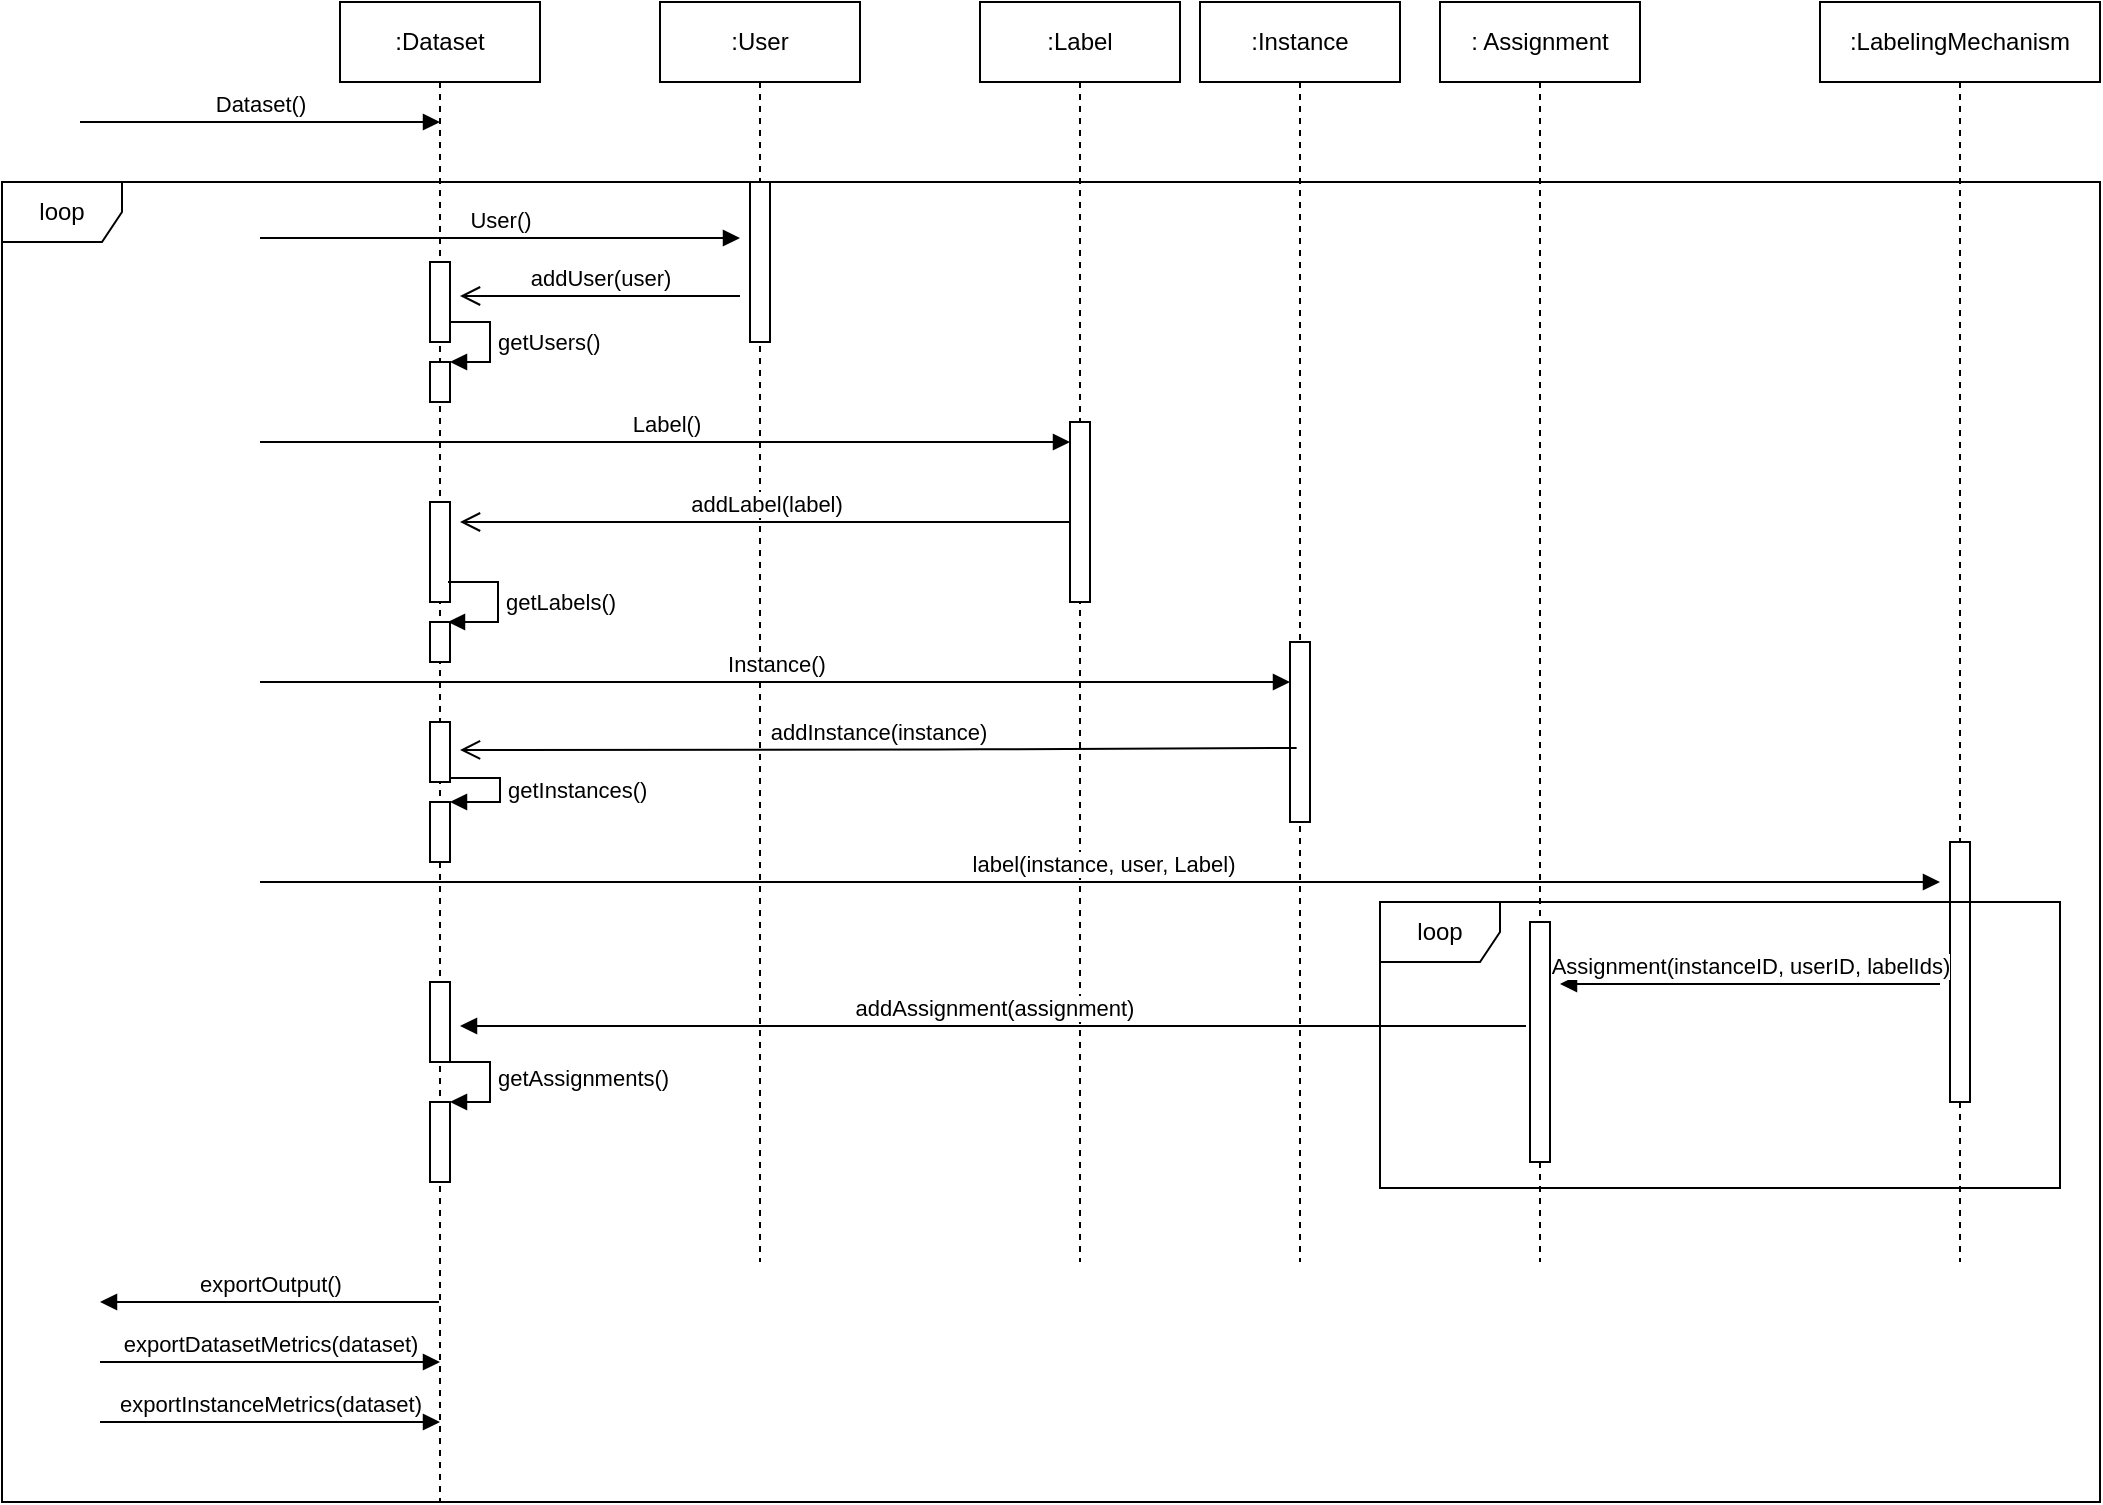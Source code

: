 <mxfile version="13.10.4" type="device" pages="3"><diagram id="9dPjUgYTIQTbo6qA7WZs" name="Page-1"><mxGraphModel dx="1261" dy="883" grid="1" gridSize="10" guides="1" tooltips="1" connect="1" arrows="1" fold="1" page="1" pageScale="1" pageWidth="1169" pageHeight="827" math="0" shadow="0"><root><mxCell id="0"/><mxCell id="1" parent="0"/><mxCell id="OOHhGKShpfTotXQ9TviX-38" value=":Dataset" style="shape=umlLifeline;perimeter=lifelinePerimeter;whiteSpace=wrap;html=1;container=1;collapsible=0;recursiveResize=0;outlineConnect=0;" parent="1" vertex="1"><mxGeometry x="229" y="40" width="100" height="750" as="geometry"/></mxCell><mxCell id="OOHhGKShpfTotXQ9TviX-39" value="" style="html=1;points=[];perimeter=orthogonalPerimeter;" parent="OOHhGKShpfTotXQ9TviX-38" vertex="1"><mxGeometry x="45" y="130" width="10" height="40" as="geometry"/></mxCell><mxCell id="OOHhGKShpfTotXQ9TviX-40" value="" style="html=1;points=[];perimeter=orthogonalPerimeter;" parent="OOHhGKShpfTotXQ9TviX-38" vertex="1"><mxGeometry x="45" y="250" width="10" height="50" as="geometry"/></mxCell><mxCell id="OOHhGKShpfTotXQ9TviX-41" value="" style="html=1;points=[];perimeter=orthogonalPerimeter;" parent="OOHhGKShpfTotXQ9TviX-38" vertex="1"><mxGeometry x="45" y="180" width="10" height="20" as="geometry"/></mxCell><mxCell id="OOHhGKShpfTotXQ9TviX-42" value="getUsers()" style="edgeStyle=orthogonalEdgeStyle;html=1;align=left;spacingLeft=2;endArrow=block;rounded=0;entryX=1;entryY=0;" parent="OOHhGKShpfTotXQ9TviX-38" target="OOHhGKShpfTotXQ9TviX-41" edge="1"><mxGeometry relative="1" as="geometry"><mxPoint x="55" y="160" as="sourcePoint"/><Array as="points"><mxPoint x="75" y="160"/></Array></mxGeometry></mxCell><mxCell id="OOHhGKShpfTotXQ9TviX-43" value="" style="html=1;points=[];perimeter=orthogonalPerimeter;" parent="OOHhGKShpfTotXQ9TviX-38" vertex="1"><mxGeometry x="45" y="310" width="10" height="20" as="geometry"/></mxCell><mxCell id="OOHhGKShpfTotXQ9TviX-44" value="" style="html=1;points=[];perimeter=orthogonalPerimeter;" parent="OOHhGKShpfTotXQ9TviX-38" vertex="1"><mxGeometry x="45" y="360" width="10" height="30" as="geometry"/></mxCell><mxCell id="OOHhGKShpfTotXQ9TviX-45" value="" style="html=1;points=[];perimeter=orthogonalPerimeter;" parent="OOHhGKShpfTotXQ9TviX-38" vertex="1"><mxGeometry x="45" y="400" width="10" height="30" as="geometry"/></mxCell><mxCell id="OOHhGKShpfTotXQ9TviX-46" value="getInstances()" style="edgeStyle=orthogonalEdgeStyle;html=1;align=left;spacingLeft=2;endArrow=block;rounded=0;entryX=1;entryY=0;" parent="OOHhGKShpfTotXQ9TviX-38" target="OOHhGKShpfTotXQ9TviX-45" edge="1"><mxGeometry relative="1" as="geometry"><mxPoint x="55" y="388" as="sourcePoint"/><Array as="points"><mxPoint x="80" y="388"/><mxPoint x="80" y="400"/></Array></mxGeometry></mxCell><mxCell id="OOHhGKShpfTotXQ9TviX-47" value="" style="html=1;points=[];perimeter=orthogonalPerimeter;" parent="OOHhGKShpfTotXQ9TviX-38" vertex="1"><mxGeometry x="45" y="490" width="10" height="40" as="geometry"/></mxCell><mxCell id="OOHhGKShpfTotXQ9TviX-48" value="" style="html=1;points=[];perimeter=orthogonalPerimeter;" parent="OOHhGKShpfTotXQ9TviX-38" vertex="1"><mxGeometry x="45" y="550" width="10" height="40" as="geometry"/></mxCell><mxCell id="OOHhGKShpfTotXQ9TviX-49" value="getAssignments()" style="edgeStyle=orthogonalEdgeStyle;html=1;align=left;spacingLeft=2;endArrow=block;rounded=0;entryX=1;entryY=0;" parent="OOHhGKShpfTotXQ9TviX-38" target="OOHhGKShpfTotXQ9TviX-48" edge="1"><mxGeometry relative="1" as="geometry"><mxPoint x="50" y="530" as="sourcePoint"/><Array as="points"><mxPoint x="75" y="530"/></Array></mxGeometry></mxCell><mxCell id="OOHhGKShpfTotXQ9TviX-50" value=":User" style="shape=umlLifeline;perimeter=lifelinePerimeter;whiteSpace=wrap;html=1;container=1;collapsible=0;recursiveResize=0;outlineConnect=0;" parent="1" vertex="1"><mxGeometry x="389" y="40" width="100" height="630" as="geometry"/></mxCell><mxCell id="OOHhGKShpfTotXQ9TviX-51" value="" style="html=1;points=[];perimeter=orthogonalPerimeter;" parent="OOHhGKShpfTotXQ9TviX-50" vertex="1"><mxGeometry x="45" y="90" width="10" height="80" as="geometry"/></mxCell><mxCell id="OOHhGKShpfTotXQ9TviX-52" value=":Label" style="shape=umlLifeline;perimeter=lifelinePerimeter;whiteSpace=wrap;html=1;container=1;collapsible=0;recursiveResize=0;outlineConnect=0;" parent="1" vertex="1"><mxGeometry x="549" y="40" width="100" height="630" as="geometry"/></mxCell><mxCell id="OOHhGKShpfTotXQ9TviX-53" value="" style="html=1;points=[];perimeter=orthogonalPerimeter;" parent="OOHhGKShpfTotXQ9TviX-52" vertex="1"><mxGeometry x="45" y="210" width="10" height="90" as="geometry"/></mxCell><mxCell id="OOHhGKShpfTotXQ9TviX-54" value=":Instance" style="shape=umlLifeline;perimeter=lifelinePerimeter;whiteSpace=wrap;html=1;container=1;collapsible=0;recursiveResize=0;outlineConnect=0;" parent="1" vertex="1"><mxGeometry x="659" y="40" width="100" height="630" as="geometry"/></mxCell><mxCell id="OOHhGKShpfTotXQ9TviX-55" value="Instance()" style="html=1;verticalAlign=bottom;endArrow=block;entryX=0;entryY=0;" parent="OOHhGKShpfTotXQ9TviX-54" edge="1"><mxGeometry relative="1" as="geometry"><mxPoint x="-470" y="340" as="sourcePoint"/><mxPoint x="45" y="340" as="targetPoint"/></mxGeometry></mxCell><mxCell id="OOHhGKShpfTotXQ9TviX-56" value="" style="html=1;points=[];perimeter=orthogonalPerimeter;" parent="OOHhGKShpfTotXQ9TviX-54" vertex="1"><mxGeometry x="45" y="320" width="10" height="90" as="geometry"/></mxCell><mxCell id="OOHhGKShpfTotXQ9TviX-57" value=": Assignment" style="shape=umlLifeline;perimeter=lifelinePerimeter;whiteSpace=wrap;html=1;container=1;collapsible=0;recursiveResize=0;outlineConnect=0;" parent="1" vertex="1"><mxGeometry x="779" y="40" width="100" height="630" as="geometry"/></mxCell><mxCell id="OOHhGKShpfTotXQ9TviX-58" value="" style="html=1;points=[];perimeter=orthogonalPerimeter;" parent="OOHhGKShpfTotXQ9TviX-57" vertex="1"><mxGeometry x="45" y="460" width="10" height="120" as="geometry"/></mxCell><mxCell id="OOHhGKShpfTotXQ9TviX-59" value=":LabelingMechanism" style="shape=umlLifeline;perimeter=lifelinePerimeter;whiteSpace=wrap;html=1;container=1;collapsible=0;recursiveResize=0;outlineConnect=0;" parent="1" vertex="1"><mxGeometry x="969" y="40" width="140" height="630" as="geometry"/></mxCell><mxCell id="OOHhGKShpfTotXQ9TviX-60" value="" style="html=1;points=[];perimeter=orthogonalPerimeter;" parent="OOHhGKShpfTotXQ9TviX-59" vertex="1"><mxGeometry x="65" y="420" width="10" height="130" as="geometry"/></mxCell><mxCell id="OOHhGKShpfTotXQ9TviX-61" value="Dataset()" style="html=1;verticalAlign=bottom;endArrow=block;" parent="1" edge="1"><mxGeometry width="80" relative="1" as="geometry"><mxPoint x="99" y="100" as="sourcePoint"/><mxPoint x="279" y="100" as="targetPoint"/></mxGeometry></mxCell><mxCell id="OOHhGKShpfTotXQ9TviX-62" value="addUser(user)" style="html=1;verticalAlign=bottom;endArrow=open;endSize=8;exitX=0;exitY=0.95;" parent="1" edge="1"><mxGeometry relative="1" as="geometry"><mxPoint x="289" y="187" as="targetPoint"/><mxPoint x="429" y="187" as="sourcePoint"/></mxGeometry></mxCell><mxCell id="OOHhGKShpfTotXQ9TviX-63" value="Label()" style="html=1;verticalAlign=bottom;endArrow=block;entryX=0;entryY=0;" parent="1" edge="1"><mxGeometry relative="1" as="geometry"><mxPoint x="189" y="260" as="sourcePoint"/><mxPoint x="594" y="260" as="targetPoint"/></mxGeometry></mxCell><mxCell id="OOHhGKShpfTotXQ9TviX-64" value="addLabel(label)" style="html=1;verticalAlign=bottom;endArrow=open;endSize=8;exitX=0;exitY=0.95;" parent="1" edge="1"><mxGeometry relative="1" as="geometry"><mxPoint x="289" y="300" as="targetPoint"/><mxPoint x="594" y="300" as="sourcePoint"/></mxGeometry></mxCell><mxCell id="OOHhGKShpfTotXQ9TviX-65" value="User()" style="html=1;verticalAlign=bottom;endArrow=block;entryX=0;entryY=0;" parent="1" edge="1"><mxGeometry relative="1" as="geometry"><mxPoint x="189" y="158" as="sourcePoint"/><mxPoint x="429" y="158" as="targetPoint"/></mxGeometry></mxCell><mxCell id="OOHhGKShpfTotXQ9TviX-66" value="addInstance(instance)" style="html=1;verticalAlign=bottom;endArrow=open;endSize=8;exitX=-0.167;exitY=0.87;exitDx=0;exitDy=0;exitPerimeter=0;" parent="1" edge="1"><mxGeometry relative="1" as="geometry"><mxPoint x="289" y="414" as="targetPoint"/><mxPoint x="707.33" y="413.0" as="sourcePoint"/><Array as="points"><mxPoint x="539" y="413.7"/></Array></mxGeometry></mxCell><mxCell id="OOHhGKShpfTotXQ9TviX-67" value="addAssignment(assignment)" style="html=1;verticalAlign=bottom;endArrow=block;" parent="1" edge="1"><mxGeometry width="80" relative="1" as="geometry"><mxPoint x="822" y="552" as="sourcePoint"/><mxPoint x="289" y="552" as="targetPoint"/><Array as="points"><mxPoint x="692" y="552"/></Array></mxGeometry></mxCell><mxCell id="OOHhGKShpfTotXQ9TviX-68" value="&amp;nbsp;label(instance, user, Label)" style="html=1;verticalAlign=bottom;endArrow=block;" parent="1" edge="1"><mxGeometry width="80" relative="1" as="geometry"><mxPoint x="189" y="480" as="sourcePoint"/><mxPoint x="1029" y="480" as="targetPoint"/></mxGeometry></mxCell><mxCell id="OOHhGKShpfTotXQ9TviX-69" value="Assignment(instanceID, userID, labelIds)" style="html=1;verticalAlign=bottom;endArrow=block;" parent="1" edge="1"><mxGeometry width="80" relative="1" as="geometry"><mxPoint x="1029" y="531" as="sourcePoint"/><mxPoint x="839" y="531" as="targetPoint"/></mxGeometry></mxCell><mxCell id="OOHhGKShpfTotXQ9TviX-70" value="exportOutput()" style="html=1;verticalAlign=bottom;endArrow=block;" parent="1" source="OOHhGKShpfTotXQ9TviX-38" edge="1"><mxGeometry width="80" relative="1" as="geometry"><mxPoint x="59" y="690" as="sourcePoint"/><mxPoint x="109" y="690" as="targetPoint"/></mxGeometry></mxCell><mxCell id="OOHhGKShpfTotXQ9TviX-71" value="loop" style="shape=umlFrame;whiteSpace=wrap;html=1;" parent="1" vertex="1"><mxGeometry x="749" y="490" width="340" height="143" as="geometry"/></mxCell><mxCell id="OOHhGKShpfTotXQ9TviX-72" value="loop" style="shape=umlFrame;whiteSpace=wrap;html=1;" parent="1" vertex="1"><mxGeometry x="60" y="130" width="1049" height="660" as="geometry"/></mxCell><mxCell id="OOHhGKShpfTotXQ9TviX-73" value="getLabels()" style="edgeStyle=orthogonalEdgeStyle;html=1;align=left;spacingLeft=2;endArrow=block;rounded=0;" parent="1" edge="1"><mxGeometry relative="1" as="geometry"><mxPoint x="283" y="330" as="sourcePoint"/><Array as="points"><mxPoint x="308" y="330"/></Array><mxPoint x="283" y="350" as="targetPoint"/></mxGeometry></mxCell><mxCell id="OOHhGKShpfTotXQ9TviX-74" value="exportDatasetMetrics(dataset)" style="html=1;verticalAlign=bottom;endArrow=block;" parent="1" edge="1"><mxGeometry width="80" relative="1" as="geometry"><mxPoint x="109" y="720" as="sourcePoint"/><mxPoint x="279" y="720" as="targetPoint"/></mxGeometry></mxCell><mxCell id="OOHhGKShpfTotXQ9TviX-75" value="exportInstanceMetrics(dataset)" style="html=1;verticalAlign=bottom;endArrow=block;" parent="1" edge="1"><mxGeometry width="80" relative="1" as="geometry"><mxPoint x="109" y="750" as="sourcePoint"/><mxPoint x="279" y="750" as="targetPoint"/></mxGeometry></mxCell></root></mxGraphModel></diagram><diagram name="Domain_model" id="gpUR_StP4QTeDaftdd7j"><mxGraphModel dx="1422" dy="862" grid="1" gridSize="10" guides="1" tooltips="1" connect="1" arrows="1" fold="1" page="1" pageScale="1" pageWidth="850" pageHeight="1100" math="0" shadow="0"><root><mxCell id="ldyDw0QrChfP5AeJFgiy-0"/><mxCell id="ldyDw0QrChfP5AeJFgiy-1" parent="ldyDw0QrChfP5AeJFgiy-0"/><mxCell id="KWa6QwJ_CQJyED0c37fV-12" value="DOMAIN MODEL" style="text;html=1;strokeColor=none;fillColor=none;align=center;verticalAlign=middle;whiteSpace=wrap;rounded=0;fontSize=39;" parent="ldyDw0QrChfP5AeJFgiy-1" vertex="1"><mxGeometry x="243" y="70" width="365" height="60" as="geometry"/></mxCell><mxCell id="IYoVyItvECu_dC7vG1Fn-0" value="&lt;p style=&quot;margin: 0px ; margin-top: 4px ; text-align: center&quot;&gt;&lt;b&gt;Dataset&lt;/b&gt;&lt;/p&gt;&lt;hr size=&quot;1&quot;&gt;&lt;p style=&quot;margin: 0px ; margin-left: 4px&quot;&gt;id&lt;/p&gt;&lt;p style=&quot;margin: 0px ; margin-left: 4px&quot;&gt;name&lt;br&gt;..&lt;/p&gt;&lt;p style=&quot;margin: 0px ; margin-left: 4px&quot;&gt;&lt;br&gt;&lt;/p&gt;" style="verticalAlign=top;align=left;overflow=fill;fontSize=12;fontFamily=Helvetica;html=1;" vertex="1" parent="ldyDw0QrChfP5AeJFgiy-1"><mxGeometry x="622" y="302.5" width="150" height="77.5" as="geometry"/></mxCell><mxCell id="IYoVyItvECu_dC7vG1Fn-1" value="&lt;p style=&quot;margin: 0px ; margin-top: 4px ; text-align: center&quot;&gt;&lt;b&gt;ClassLabel&lt;/b&gt;&lt;/p&gt;&lt;hr size=&quot;1&quot;&gt;&lt;p style=&quot;margin: 0px ; margin-left: 4px&quot;&gt;id&lt;/p&gt;&lt;p style=&quot;margin: 0px ; margin-left: 4px&quot;&gt;..&lt;/p&gt;&lt;p style=&quot;margin: 0px ; margin-left: 4px&quot;&gt;&lt;br&gt;&lt;/p&gt;" style="verticalAlign=top;align=left;overflow=fill;fontSize=12;fontFamily=Helvetica;html=1;" vertex="1" parent="ldyDw0QrChfP5AeJFgiy-1"><mxGeometry x="332" y="320" width="150" height="60" as="geometry"/></mxCell><mxCell id="IYoVyItvECu_dC7vG1Fn-2" value="&lt;p style=&quot;margin: 0px ; margin-top: 4px ; text-align: center&quot;&gt;&lt;b&gt;Instance&lt;/b&gt;&lt;/p&gt;&lt;hr size=&quot;1&quot;&gt;&lt;p style=&quot;margin: 0px ; margin-left: 4px&quot;&gt;id&lt;br&gt;&lt;/p&gt;&lt;p style=&quot;margin: 0px ; margin-left: 4px&quot;&gt;..&lt;/p&gt;" style="verticalAlign=top;align=left;overflow=fill;fontSize=12;fontFamily=Helvetica;html=1;" vertex="1" parent="ldyDw0QrChfP5AeJFgiy-1"><mxGeometry x="332" y="410" width="150" height="60" as="geometry"/></mxCell><mxCell id="IYoVyItvECu_dC7vG1Fn-3" value="&lt;p style=&quot;margin: 0px ; margin-top: 4px ; text-align: center&quot;&gt;&lt;b&gt;Assignment&lt;/b&gt;&lt;/p&gt;&lt;hr size=&quot;1&quot;&gt;&lt;p style=&quot;margin: 0px ; margin-left: 4px&quot;&gt;instanceId&lt;/p&gt;&lt;p style=&quot;margin: 0px ; margin-left: 4px&quot;&gt;classLabelIds&lt;/p&gt;&lt;p style=&quot;margin: 0px ; margin-left: 4px&quot;&gt;userId&lt;/p&gt;&lt;p style=&quot;margin: 0px ; margin-left: 4px&quot;&gt;..&lt;/p&gt;" style="verticalAlign=top;align=left;overflow=fill;fontSize=12;fontFamily=Helvetica;html=1;" vertex="1" parent="ldyDw0QrChfP5AeJFgiy-1"><mxGeometry x="78" y="320" width="150" height="90" as="geometry"/></mxCell><mxCell id="IYoVyItvECu_dC7vG1Fn-4" value="&lt;p style=&quot;margin: 0px ; margin-top: 4px ; text-align: center&quot;&gt;&lt;b&gt;User&lt;/b&gt;&lt;/p&gt;&lt;hr size=&quot;1&quot;&gt;&lt;p style=&quot;margin: 0px ; margin-left: 4px&quot;&gt;id&lt;/p&gt;&lt;p style=&quot;margin: 0px ; margin-left: 4px&quot;&gt;name&lt;/p&gt;&lt;p style=&quot;margin: 0px ; margin-left: 4px&quot;&gt;..&lt;/p&gt;&lt;p style=&quot;margin: 0px ; margin-left: 4px&quot;&gt;&lt;br&gt;&lt;/p&gt;" style="verticalAlign=top;align=left;overflow=fill;fontSize=12;fontFamily=Helvetica;html=1;" vertex="1" parent="ldyDw0QrChfP5AeJFgiy-1"><mxGeometry x="332" y="190" width="150" height="80" as="geometry"/></mxCell><mxCell id="IYoVyItvECu_dC7vG1Fn-5" value="has" style="endArrow=none;html=1;fontSize=16;exitX=1;exitY=0.5;exitDx=0;exitDy=0;entryX=0;entryY=0.75;entryDx=0;entryDy=0;" edge="1" parent="ldyDw0QrChfP5AeJFgiy-1" source="IYoVyItvECu_dC7vG1Fn-3" target="IYoVyItvECu_dC7vG1Fn-1"><mxGeometry width="50" height="50" relative="1" as="geometry"><mxPoint x="432" y="490" as="sourcePoint"/><mxPoint x="482" y="440" as="targetPoint"/></mxGeometry></mxCell><mxCell id="IYoVyItvECu_dC7vG1Fn-6" value="labels" style="endArrow=none;html=1;fontSize=14;exitX=0;exitY=0.5;exitDx=0;exitDy=0;entryX=0.5;entryY=0;entryDx=0;entryDy=0;" edge="1" parent="ldyDw0QrChfP5AeJFgiy-1" source="IYoVyItvECu_dC7vG1Fn-4" target="IYoVyItvECu_dC7vG1Fn-3"><mxGeometry width="50" height="50" relative="1" as="geometry"><mxPoint x="432" y="490" as="sourcePoint"/><mxPoint x="132" y="243" as="targetPoint"/><Array as="points"><mxPoint x="153" y="230"/></Array></mxGeometry></mxCell><mxCell id="IYoVyItvECu_dC7vG1Fn-7" value="has" style="endArrow=none;html=1;fontSize=16;entryX=0.5;entryY=1;entryDx=0;entryDy=0;exitX=0;exitY=0.5;exitDx=0;exitDy=0;" edge="1" parent="ldyDw0QrChfP5AeJFgiy-1" source="IYoVyItvECu_dC7vG1Fn-2" target="IYoVyItvECu_dC7vG1Fn-3"><mxGeometry width="50" height="50" relative="1" as="geometry"><mxPoint x="322" y="440" as="sourcePoint"/><mxPoint x="482" y="440" as="targetPoint"/><Array as="points"><mxPoint x="153" y="440"/></Array></mxGeometry></mxCell><mxCell id="IYoVyItvECu_dC7vG1Fn-8" value="contains" style="endArrow=none;html=1;fontSize=14;entryX=0.007;entryY=0.613;entryDx=0;entryDy=0;exitX=1;exitY=0.5;exitDx=0;exitDy=0;entryPerimeter=0;" edge="1" parent="ldyDw0QrChfP5AeJFgiy-1" source="IYoVyItvECu_dC7vG1Fn-1" target="IYoVyItvECu_dC7vG1Fn-0"><mxGeometry width="50" height="50" relative="1" as="geometry"><mxPoint x="432" y="490" as="sourcePoint"/><mxPoint x="482" y="440" as="targetPoint"/></mxGeometry></mxCell><mxCell id="IYoVyItvECu_dC7vG1Fn-9" value="contains" style="endArrow=none;html=1;fontSize=14;entryX=1;entryY=0.25;entryDx=0;entryDy=0;exitX=0.5;exitY=0;exitDx=0;exitDy=0;" edge="1" parent="ldyDw0QrChfP5AeJFgiy-1" source="IYoVyItvECu_dC7vG1Fn-0" target="IYoVyItvECu_dC7vG1Fn-4"><mxGeometry width="50" height="50" relative="1" as="geometry"><mxPoint x="822" y="240" as="sourcePoint"/><mxPoint x="482" y="440" as="targetPoint"/><Array as="points"><mxPoint x="697" y="210"/></Array></mxGeometry></mxCell><mxCell id="IYoVyItvECu_dC7vG1Fn-10" value="contains" style="endArrow=none;html=1;fontSize=14;exitX=1;exitY=0.75;exitDx=0;exitDy=0;entryX=0.5;entryY=1;entryDx=0;entryDy=0;" edge="1" parent="ldyDw0QrChfP5AeJFgiy-1" source="IYoVyItvECu_dC7vG1Fn-2" target="IYoVyItvECu_dC7vG1Fn-0"><mxGeometry width="50" height="50" relative="1" as="geometry"><mxPoint x="432" y="490" as="sourcePoint"/><mxPoint x="802" y="773" as="targetPoint"/><Array as="points"><mxPoint x="697" y="455"/></Array></mxGeometry></mxCell><mxCell id="IYoVyItvECu_dC7vG1Fn-11" value="1" style="text;html=1;strokeColor=none;fillColor=none;align=center;verticalAlign=middle;whiteSpace=wrap;rounded=0;fontSize=14;" vertex="1" parent="ldyDw0QrChfP5AeJFgiy-1"><mxGeometry x="303" y="420" width="40" height="20" as="geometry"/></mxCell><mxCell id="IYoVyItvECu_dC7vG1Fn-12" value="*" style="text;html=1;strokeColor=none;fillColor=none;align=center;verticalAlign=middle;whiteSpace=wrap;rounded=0;fontSize=14;" vertex="1" parent="ldyDw0QrChfP5AeJFgiy-1"><mxGeometry x="142" y="410" width="40" height="20" as="geometry"/></mxCell><mxCell id="IYoVyItvECu_dC7vG1Fn-13" value="1" style="text;html=1;strokeColor=none;fillColor=none;align=center;verticalAlign=middle;whiteSpace=wrap;rounded=0;fontSize=14;" vertex="1" parent="ldyDw0QrChfP5AeJFgiy-1"><mxGeometry x="300" y="230" width="40" height="20" as="geometry"/></mxCell><mxCell id="IYoVyItvECu_dC7vG1Fn-14" value="*" style="text;html=1;strokeColor=none;fillColor=none;align=center;verticalAlign=middle;whiteSpace=wrap;rounded=0;fontSize=14;" vertex="1" parent="ldyDw0QrChfP5AeJFgiy-1"><mxGeometry x="142" y="300" width="40" height="20" as="geometry"/></mxCell><mxCell id="IYoVyItvECu_dC7vG1Fn-15" value="*" style="text;html=1;strokeColor=none;fillColor=none;align=center;verticalAlign=middle;whiteSpace=wrap;rounded=0;fontSize=14;" vertex="1" parent="ldyDw0QrChfP5AeJFgiy-1"><mxGeometry x="220" y="348.25" width="40" height="20" as="geometry"/></mxCell><mxCell id="IYoVyItvECu_dC7vG1Fn-16" value="*" style="text;html=1;strokeColor=none;fillColor=none;align=center;verticalAlign=middle;whiteSpace=wrap;rounded=0;fontSize=14;" vertex="1" parent="ldyDw0QrChfP5AeJFgiy-1"><mxGeometry x="303" y="347.25" width="40" height="20" as="geometry"/></mxCell><mxCell id="IYoVyItvECu_dC7vG1Fn-17" value="*" style="text;html=1;strokeColor=none;fillColor=none;align=center;verticalAlign=middle;whiteSpace=wrap;rounded=0;fontSize=14;" vertex="1" parent="ldyDw0QrChfP5AeJFgiy-1"><mxGeometry x="472" y="331.25" width="40" height="20" as="geometry"/></mxCell><mxCell id="IYoVyItvECu_dC7vG1Fn-18" value="1" style="text;html=1;strokeColor=none;fillColor=none;align=center;verticalAlign=middle;whiteSpace=wrap;rounded=0;fontSize=14;" vertex="1" parent="ldyDw0QrChfP5AeJFgiy-1"><mxGeometry x="590" y="327.25" width="40" height="20" as="geometry"/></mxCell><mxCell id="IYoVyItvECu_dC7vG1Fn-19" value="1" style="text;html=1;strokeColor=none;fillColor=none;align=center;verticalAlign=middle;whiteSpace=wrap;rounded=0;fontSize=14;" vertex="1" parent="ldyDw0QrChfP5AeJFgiy-1"><mxGeometry x="662" y="382" width="40" height="20" as="geometry"/></mxCell><mxCell id="IYoVyItvECu_dC7vG1Fn-20" value="*" style="text;html=1;strokeColor=none;fillColor=none;align=center;verticalAlign=middle;whiteSpace=wrap;rounded=0;fontSize=14;" vertex="1" parent="ldyDw0QrChfP5AeJFgiy-1"><mxGeometry x="472" y="436" width="40" height="20" as="geometry"/></mxCell><mxCell id="IYoVyItvECu_dC7vG1Fn-21" value="1" style="text;html=1;strokeColor=none;fillColor=none;align=center;verticalAlign=middle;whiteSpace=wrap;rounded=0;fontSize=14;" vertex="1" parent="ldyDw0QrChfP5AeJFgiy-1"><mxGeometry x="662" y="280" width="40" height="20" as="geometry"/></mxCell><mxCell id="IYoVyItvECu_dC7vG1Fn-22" value="*" style="text;html=1;strokeColor=none;fillColor=none;align=center;verticalAlign=middle;whiteSpace=wrap;rounded=0;fontSize=14;" vertex="1" parent="ldyDw0QrChfP5AeJFgiy-1"><mxGeometry x="472" y="210" width="40" height="20" as="geometry"/></mxCell></root></mxGraphModel></diagram><diagram name="DSD" id="qqRsnpaD6K0u6dMeyAA6"><mxGraphModel dx="1086" dy="846" grid="1" gridSize="10" guides="1" tooltips="1" connect="1" arrows="1" fold="1" page="1" pageScale="1" pageWidth="1100" pageHeight="850" math="0" shadow="0"><root><mxCell id="BS86bqG9U6_luBjcwjd7-0"/><mxCell id="BS86bqG9U6_luBjcwjd7-1" parent="BS86bqG9U6_luBjcwjd7-0"/><mxCell id="mhMraDY0qcIa6obxHCuk-2" value=":Dataset" style="shape=umlLifeline;perimeter=lifelinePerimeter;whiteSpace=wrap;html=1;container=1;collapsible=0;recursiveResize=0;outlineConnect=0;fontSize=14;" parent="BS86bqG9U6_luBjcwjd7-1" vertex="1"><mxGeometry x="80" y="140" width="100" height="500" as="geometry"/></mxCell><mxCell id="mhMraDY0qcIa6obxHCuk-4" value=":User" style="shape=umlLifeline;perimeter=lifelinePerimeter;whiteSpace=wrap;html=1;container=1;collapsible=0;recursiveResize=0;outlineConnect=0;fontSize=14;" parent="BS86bqG9U6_luBjcwjd7-1" vertex="1"><mxGeometry x="230" y="140" width="100" height="500" as="geometry"/></mxCell><mxCell id="mhMraDY0qcIa6obxHCuk-5" value=":ClassLabel" style="shape=umlLifeline;perimeter=lifelinePerimeter;whiteSpace=wrap;html=1;container=1;collapsible=0;recursiveResize=0;outlineConnect=0;fontSize=14;" parent="BS86bqG9U6_luBjcwjd7-1" vertex="1"><mxGeometry x="387.5" y="140" width="100" height="500" as="geometry"/></mxCell><mxCell id="mhMraDY0qcIa6obxHCuk-19" value=":Instance" style="shape=umlLifeline;perimeter=lifelinePerimeter;whiteSpace=wrap;html=1;container=1;collapsible=0;recursiveResize=0;outlineConnect=0;fontSize=14;" parent="BS86bqG9U6_luBjcwjd7-1" vertex="1"><mxGeometry x="540" y="140" width="100" height="500" as="geometry"/></mxCell><mxCell id="mhMraDY0qcIa6obxHCuk-20" value=":Assignment" style="shape=umlLifeline;perimeter=lifelinePerimeter;whiteSpace=wrap;html=1;container=1;collapsible=0;recursiveResize=0;outlineConnect=0;fontSize=14;" parent="BS86bqG9U6_luBjcwjd7-1" vertex="1"><mxGeometry x="680" y="140" width="100" height="500" as="geometry"/></mxCell><mxCell id="mhMraDY0qcIa6obxHCuk-21" value=":LabelingMechanism" style="shape=umlLifeline;perimeter=lifelinePerimeter;whiteSpace=wrap;html=1;container=1;collapsible=0;recursiveResize=0;outlineConnect=0;fontSize=14;" parent="BS86bqG9U6_luBjcwjd7-1" vertex="1"><mxGeometry x="920" y="140" width="150" height="500" as="geometry"/></mxCell><mxCell id="Kqf_fLwvmLXMtS31zUtF-1" value="Dataset()" style="endArrow=classic;html=1;fontSize=14;" parent="BS86bqG9U6_luBjcwjd7-1" target="mhMraDY0qcIa6obxHCuk-2" edge="1"><mxGeometry width="50" height="50" relative="1" as="geometry"><mxPoint x="10" y="230" as="sourcePoint"/><mxPoint x="60" y="220" as="targetPoint"/></mxGeometry></mxCell><mxCell id="Kqf_fLwvmLXMtS31zUtF-4" value="User()" style="endArrow=classic;html=1;fontSize=14;" parent="BS86bqG9U6_luBjcwjd7-1" target="mhMraDY0qcIa6obxHCuk-4" edge="1"><mxGeometry width="50" height="50" relative="1" as="geometry"><mxPoint x="10" y="280" as="sourcePoint"/><mxPoint x="265" y="235" as="targetPoint"/></mxGeometry></mxCell><mxCell id="Kqf_fLwvmLXMtS31zUtF-6" value="" style="endArrow=classic;html=1;fontSize=14;" parent="BS86bqG9U6_luBjcwjd7-1" target="mhMraDY0qcIa6obxHCuk-5" edge="1"><mxGeometry width="50" height="50" relative="1" as="geometry"><mxPoint x="10" y="360" as="sourcePoint"/><mxPoint x="409.5" y="275" as="targetPoint"/></mxGeometry></mxCell><mxCell id="Kqf_fLwvmLXMtS31zUtF-7" value="ClassLabel()" style="edgeLabel;html=1;align=center;verticalAlign=middle;resizable=0;points=[];fontSize=14;" parent="Kqf_fLwvmLXMtS31zUtF-6" vertex="1" connectable="0"><mxGeometry x="-0.239" y="-5" relative="1" as="geometry"><mxPoint x="1" as="offset"/></mxGeometry></mxCell><mxCell id="Kqf_fLwvmLXMtS31zUtF-8" value="" style="endArrow=classic;html=1;fontSize=14;" parent="BS86bqG9U6_luBjcwjd7-1" source="mhMraDY0qcIa6obxHCuk-4" target="mhMraDY0qcIa6obxHCuk-2" edge="1"><mxGeometry width="50" height="50" relative="1" as="geometry"><mxPoint x="180" y="340" as="sourcePoint"/><mxPoint x="230" y="290" as="targetPoint"/><Array as="points"><mxPoint x="250" y="310"/></Array></mxGeometry></mxCell><mxCell id="Kqf_fLwvmLXMtS31zUtF-9" value="addUser(user)" style="edgeLabel;html=1;align=center;verticalAlign=middle;resizable=0;points=[];fontSize=14;" parent="Kqf_fLwvmLXMtS31zUtF-8" vertex="1" connectable="0"><mxGeometry x="-0.293" y="1" relative="1" as="geometry"><mxPoint as="offset"/></mxGeometry></mxCell><mxCell id="hLyT8nlsT7ZoV3beOsWo-0" value="" style="endArrow=classic;html=1;fontSize=14;" parent="BS86bqG9U6_luBjcwjd7-1" source="mhMraDY0qcIa6obxHCuk-5" target="mhMraDY0qcIa6obxHCuk-2" edge="1"><mxGeometry width="50" height="50" relative="1" as="geometry"><mxPoint x="400" y="440" as="sourcePoint"/><mxPoint x="450" y="390" as="targetPoint"/></mxGeometry></mxCell><mxCell id="hLyT8nlsT7ZoV3beOsWo-1" value="addClassLabel(label)" style="edgeLabel;html=1;align=center;verticalAlign=middle;resizable=0;points=[];fontSize=14;" parent="hLyT8nlsT7ZoV3beOsWo-0" vertex="1" connectable="0"><mxGeometry x="-0.461" relative="1" as="geometry"><mxPoint x="1" as="offset"/></mxGeometry></mxCell><mxCell id="hLyT8nlsT7ZoV3beOsWo-2" value="" style="endArrow=classic;html=1;fontSize=14;" parent="BS86bqG9U6_luBjcwjd7-1" target="mhMraDY0qcIa6obxHCuk-19" edge="1"><mxGeometry width="50" height="50" relative="1" as="geometry"><mxPoint x="10" y="440" as="sourcePoint"/><mxPoint x="450" y="390" as="targetPoint"/></mxGeometry></mxCell><mxCell id="hLyT8nlsT7ZoV3beOsWo-3" value="Instance()" style="edgeLabel;html=1;align=center;verticalAlign=middle;resizable=0;points=[];fontSize=14;" parent="hLyT8nlsT7ZoV3beOsWo-2" vertex="1" connectable="0"><mxGeometry x="0.353" y="-3" relative="1" as="geometry"><mxPoint x="27.5" as="offset"/></mxGeometry></mxCell><mxCell id="hLyT8nlsT7ZoV3beOsWo-4" value="" style="endArrow=classic;html=1;fontSize=14;" parent="BS86bqG9U6_luBjcwjd7-1" source="mhMraDY0qcIa6obxHCuk-19" target="mhMraDY0qcIa6obxHCuk-2" edge="1"><mxGeometry width="50" height="50" relative="1" as="geometry"><mxPoint x="480" y="530" as="sourcePoint"/><mxPoint x="530" y="480" as="targetPoint"/><Array as="points"><mxPoint x="500" y="470"/></Array></mxGeometry></mxCell><mxCell id="hLyT8nlsT7ZoV3beOsWo-5" value="addInstance(instance)" style="edgeLabel;html=1;align=center;verticalAlign=middle;resizable=0;points=[];fontSize=14;" parent="hLyT8nlsT7ZoV3beOsWo-4" vertex="1" connectable="0"><mxGeometry x="-0.664" y="2" relative="1" as="geometry"><mxPoint x="27.5" as="offset"/></mxGeometry></mxCell><mxCell id="hLyT8nlsT7ZoV3beOsWo-6" value="" style="endArrow=classic;html=1;fontSize=14;" parent="BS86bqG9U6_luBjcwjd7-1" source="mhMraDY0qcIa6obxHCuk-2" target="mhMraDY0qcIa6obxHCuk-21" edge="1"><mxGeometry width="50" height="50" relative="1" as="geometry"><mxPoint x="400" y="440" as="sourcePoint"/><mxPoint x="450" y="390" as="targetPoint"/><Array as="points"><mxPoint x="700" y="510"/></Array></mxGeometry></mxCell><mxCell id="hLyT8nlsT7ZoV3beOsWo-7" value="label(instance,&amp;nbsp;user, classLabels)" style="edgeLabel;html=1;align=center;verticalAlign=middle;resizable=0;points=[];fontSize=14;" parent="hLyT8nlsT7ZoV3beOsWo-6" vertex="1" connectable="0"><mxGeometry x="-0.146" relative="1" as="geometry"><mxPoint as="offset"/></mxGeometry></mxCell><mxCell id="hLyT8nlsT7ZoV3beOsWo-8" value="" style="endArrow=classic;html=1;fontSize=14;" parent="BS86bqG9U6_luBjcwjd7-1" source="mhMraDY0qcIa6obxHCuk-21" target="mhMraDY0qcIa6obxHCuk-20" edge="1"><mxGeometry width="50" height="50" relative="1" as="geometry"><mxPoint x="840" y="590" as="sourcePoint"/><mxPoint x="890" y="540" as="targetPoint"/><Array as="points"><mxPoint x="880" y="540"/></Array></mxGeometry></mxCell><mxCell id="hLyT8nlsT7ZoV3beOsWo-9" value="Assignment(instanceId, userId,&amp;nbsp;labelIds)" style="edgeLabel;html=1;align=center;verticalAlign=middle;resizable=0;points=[];fontSize=14;" parent="hLyT8nlsT7ZoV3beOsWo-8" vertex="1" connectable="0"><mxGeometry x="-0.171" y="2" relative="1" as="geometry"><mxPoint x="1" as="offset"/></mxGeometry></mxCell><mxCell id="aap5u2fDCYXKIKW3VqDA-0" value="" style="endArrow=classic;html=1;fontSize=14;" parent="BS86bqG9U6_luBjcwjd7-1" source="mhMraDY0qcIa6obxHCuk-20" target="mhMraDY0qcIa6obxHCuk-2" edge="1"><mxGeometry width="50" height="50" relative="1" as="geometry"><mxPoint x="660" y="610" as="sourcePoint"/><mxPoint x="710" y="560" as="targetPoint"/><Array as="points"><mxPoint x="680" y="580"/></Array></mxGeometry></mxCell><mxCell id="aap5u2fDCYXKIKW3VqDA-1" value="addAssignment(assignment)" style="edgeLabel;html=1;align=center;verticalAlign=middle;resizable=0;points=[];fontSize=14;" parent="aap5u2fDCYXKIKW3VqDA-0" vertex="1" connectable="0"><mxGeometry x="-0.225" y="4" relative="1" as="geometry"><mxPoint x="1" as="offset"/></mxGeometry></mxCell><mxCell id="7Jb31s1GS8AlRkMQo3Bj-0" value="DESIGN SEQUENCE DIAGRAM" style="text;html=1;strokeColor=none;fillColor=none;align=center;verticalAlign=middle;whiteSpace=wrap;rounded=0;fontSize=39;" parent="BS86bqG9U6_luBjcwjd7-1" vertex="1"><mxGeometry x="225" y="30" width="650" height="60" as="geometry"/></mxCell></root></mxGraphModel></diagram></mxfile>